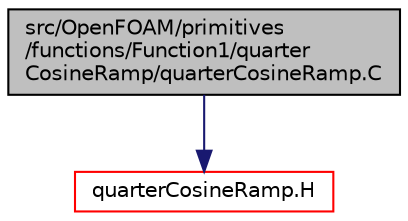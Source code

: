 digraph "src/OpenFOAM/primitives/functions/Function1/quarterCosineRamp/quarterCosineRamp.C"
{
  bgcolor="transparent";
  edge [fontname="Helvetica",fontsize="10",labelfontname="Helvetica",labelfontsize="10"];
  node [fontname="Helvetica",fontsize="10",shape=record];
  Node1 [label="src/OpenFOAM/primitives\l/functions/Function1/quarter\lCosineRamp/quarterCosineRamp.C",height=0.2,width=0.4,color="black", fillcolor="grey75", style="filled" fontcolor="black"];
  Node1 -> Node2 [color="midnightblue",fontsize="10",style="solid",fontname="Helvetica"];
  Node2 [label="quarterCosineRamp.H",height=0.2,width=0.4,color="red",URL="$quarterCosineRamp_8H.html"];
}
